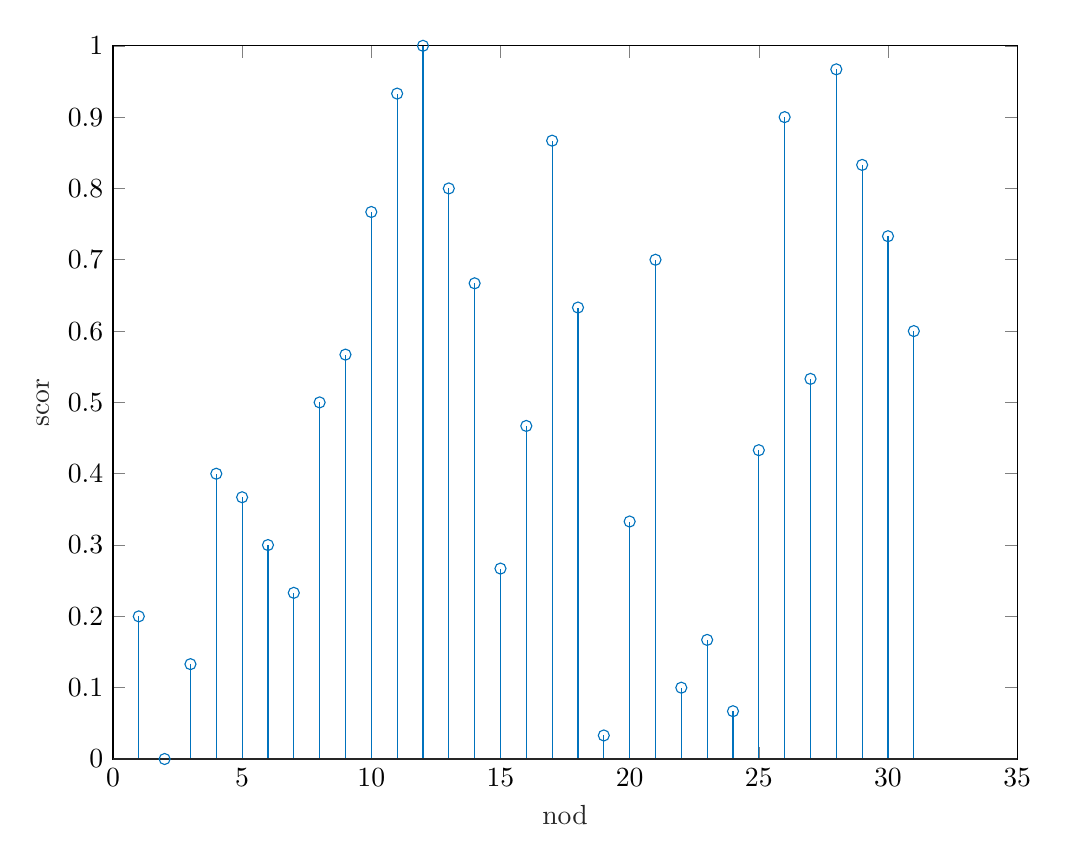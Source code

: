 % This file was created by matlab2tikz.
%
%The latest updates can be retrieved from
%  http://www.mathworks.com/matlabcentral/fileexchange/22022-matlab2tikz-matlab2tikz
%where you can also make suggestions and rate matlab2tikz.
%
\definecolor{mycolor1}{rgb}{0.0,0.447,0.741}%
%
\begin{tikzpicture}

\begin{axis}[%
width=4.521in,
height=3.566in,
at={(0.758in,0.481in)},
scale only axis,
xmin=0,
xmax=35,
xlabel style={font=\color{white!15!black}},
xlabel={nod},
ymin=0,
ymax=1,
ylabel style={font=\color{white!15!black}},
ylabel={scor},
axis background/.style={fill=white}
]
\addplot[ycomb, color=mycolor1, mark=o, mark options={solid, mycolor1}, forget plot] table[row sep=crcr] {%
1	0.2\\
2	0\\
3	0.133\\
4	0.4\\
5	0.367\\
6	0.3\\
7	0.233\\
8	0.5\\
9	0.567\\
10	0.767\\
11	0.933\\
12	1\\
13	0.8\\
14	0.667\\
15	0.267\\
16	0.467\\
17	0.867\\
18	0.633\\
19	0.033\\
20	0.333\\
21	0.7\\
22	0.1\\
23	0.167\\
24	0.067\\
25	0.433\\
26	0.9\\
27	0.533\\
28	0.967\\
29	0.833\\
30	0.733\\
31	0.6\\
};
\addplot[forget plot, color=white!15!black] table[row sep=crcr] {%
0	0\\
35	0\\
};
\end{axis}
\end{tikzpicture}%